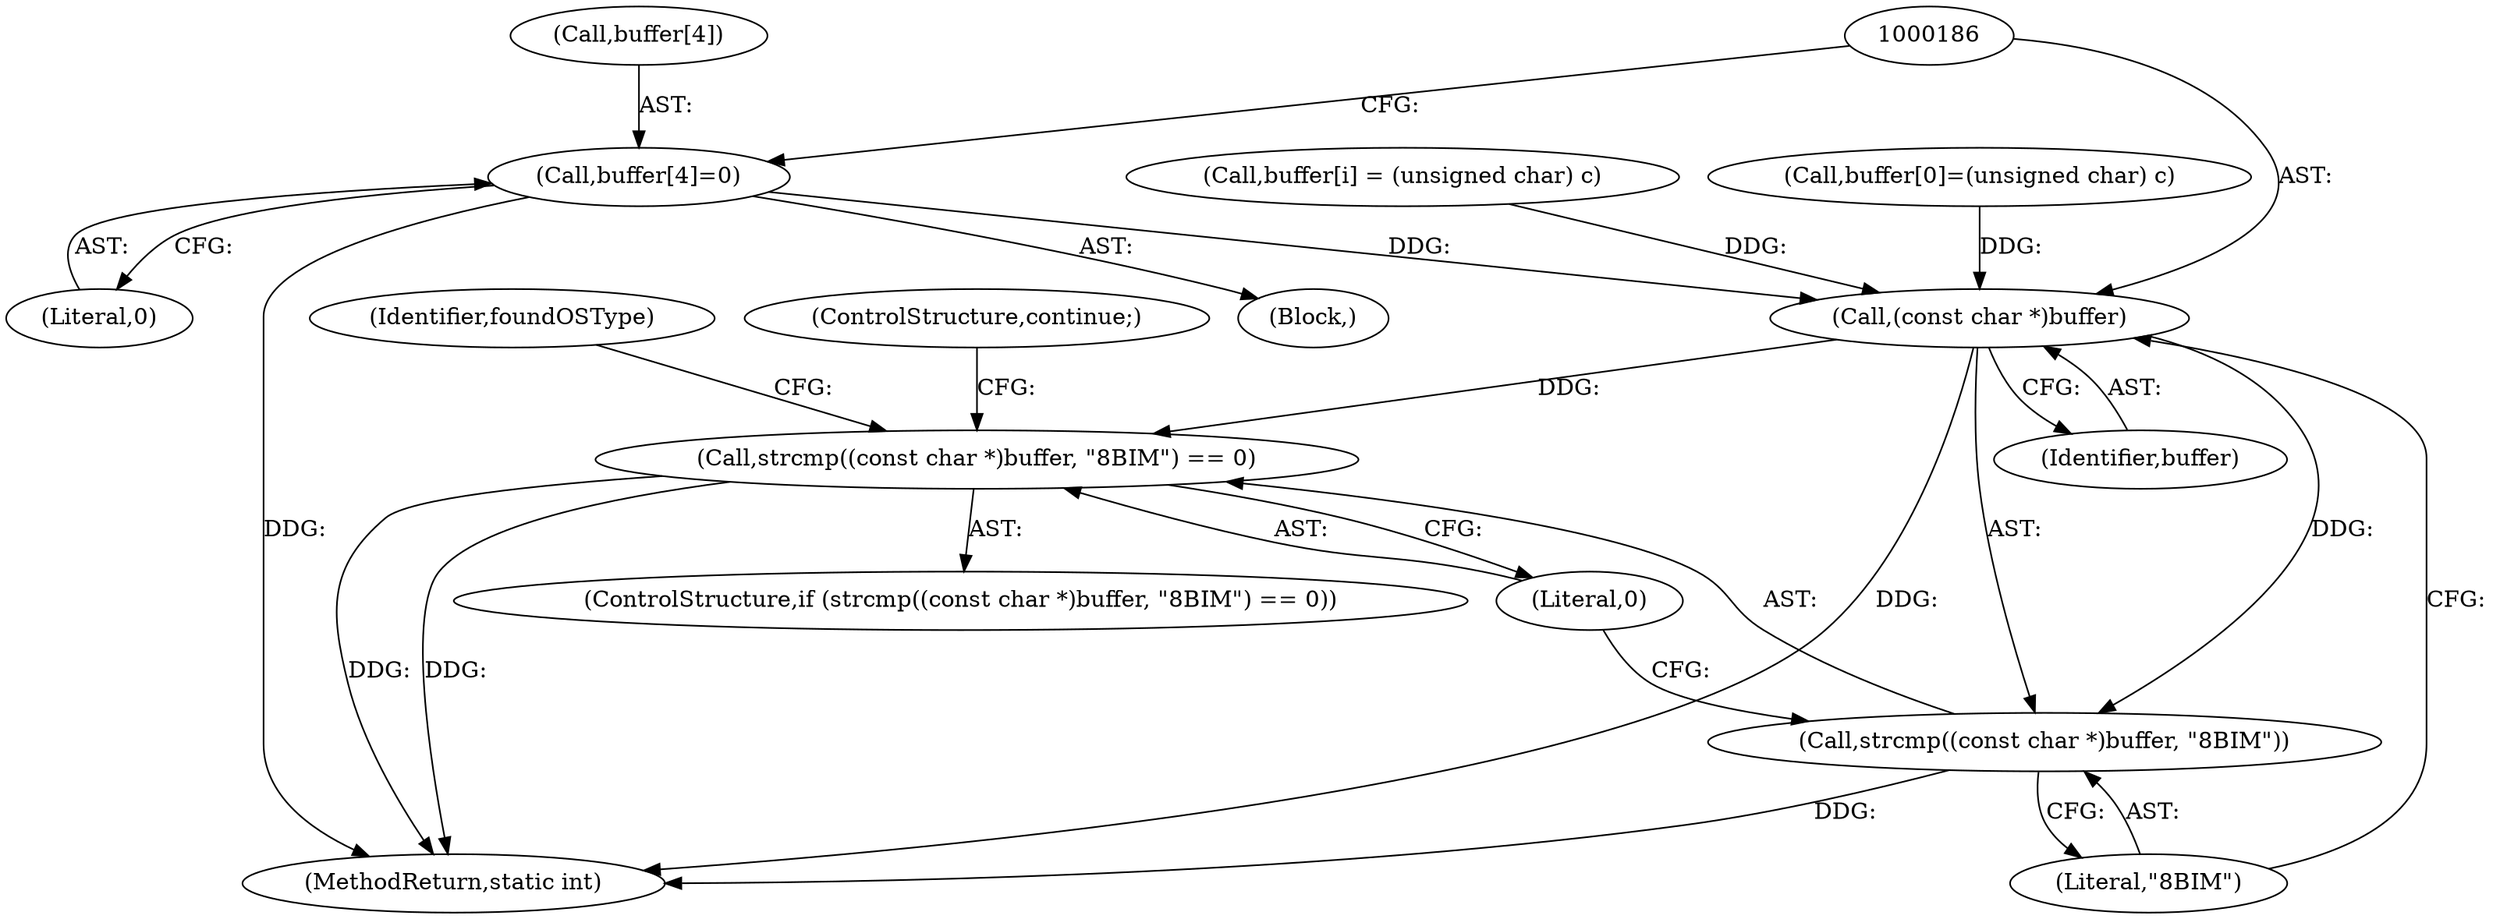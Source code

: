 digraph "0_ImageMagick_cb1214c124e1bd61f7dd551b94a794864861592e@array" {
"1000177" [label="(Call,buffer[4]=0)"];
"1000185" [label="(Call,(const char *)buffer)"];
"1000183" [label="(Call,strcmp((const char *)buffer, \"8BIM\") == 0)"];
"1000184" [label="(Call,strcmp((const char *)buffer, \"8BIM\"))"];
"1000183" [label="(Call,strcmp((const char *)buffer, \"8BIM\") == 0)"];
"1000177" [label="(Call,buffer[4]=0)"];
"1000194" [label="(ControlStructure,continue;)"];
"1000189" [label="(Literal,0)"];
"1000182" [label="(ControlStructure,if (strcmp((const char *)buffer, \"8BIM\") == 0))"];
"1000188" [label="(Literal,\"8BIM\")"];
"1000170" [label="(Call,buffer[i] = (unsigned char) c)"];
"1000191" [label="(Identifier,foundOSType)"];
"1000140" [label="(Block,)"];
"1000142" [label="(Call,buffer[0]=(unsigned char) c)"];
"1000181" [label="(Literal,0)"];
"1000490" [label="(MethodReturn,static int)"];
"1000187" [label="(Identifier,buffer)"];
"1000185" [label="(Call,(const char *)buffer)"];
"1000184" [label="(Call,strcmp((const char *)buffer, \"8BIM\"))"];
"1000178" [label="(Call,buffer[4])"];
"1000177" -> "1000140"  [label="AST: "];
"1000177" -> "1000181"  [label="CFG: "];
"1000178" -> "1000177"  [label="AST: "];
"1000181" -> "1000177"  [label="AST: "];
"1000186" -> "1000177"  [label="CFG: "];
"1000177" -> "1000490"  [label="DDG: "];
"1000177" -> "1000185"  [label="DDG: "];
"1000185" -> "1000184"  [label="AST: "];
"1000185" -> "1000187"  [label="CFG: "];
"1000186" -> "1000185"  [label="AST: "];
"1000187" -> "1000185"  [label="AST: "];
"1000188" -> "1000185"  [label="CFG: "];
"1000185" -> "1000490"  [label="DDG: "];
"1000185" -> "1000183"  [label="DDG: "];
"1000185" -> "1000184"  [label="DDG: "];
"1000142" -> "1000185"  [label="DDG: "];
"1000170" -> "1000185"  [label="DDG: "];
"1000183" -> "1000182"  [label="AST: "];
"1000183" -> "1000189"  [label="CFG: "];
"1000184" -> "1000183"  [label="AST: "];
"1000189" -> "1000183"  [label="AST: "];
"1000191" -> "1000183"  [label="CFG: "];
"1000194" -> "1000183"  [label="CFG: "];
"1000183" -> "1000490"  [label="DDG: "];
"1000183" -> "1000490"  [label="DDG: "];
"1000184" -> "1000188"  [label="CFG: "];
"1000188" -> "1000184"  [label="AST: "];
"1000189" -> "1000184"  [label="CFG: "];
"1000184" -> "1000490"  [label="DDG: "];
}
